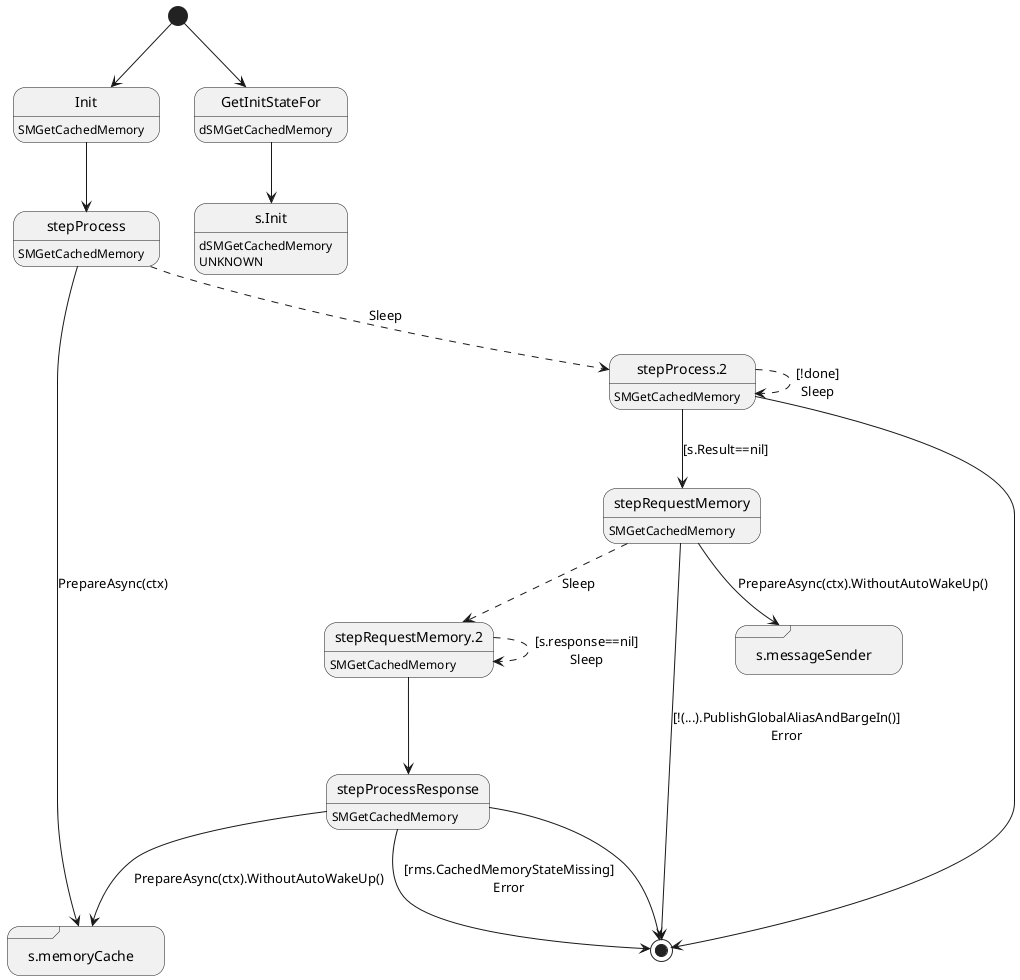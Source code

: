 @startuml
state "Init" as T01_S001
T01_S001 : SMGetCachedMemory
[*] --> T01_S001
T01_S001 --> T01_S002
state "s.memoryCache" as T01_S003 <<sdlreceive>>
T01_S003 : DUPLICATE
state "s.messageSender" as T01_S006 <<sdlreceive>>
state "stepProcess" as T01_S002
T01_S002 : SMGetCachedMemory
T01_S002 --> T01_S003 : PrepareAsync(ctx)
T01_S002 --[dashed]> T01_S004 : Sleep
state "stepProcess.2" as T01_S004
T01_S004 : SMGetCachedMemory
T01_S004 --[dashed]> T01_S004 : [!done]\nSleep
T01_S004 --> T01_S005 : [s.Result==nil]
T01_S004 --> [*]
state "stepProcessResponse" as T01_S008
T01_S008 : SMGetCachedMemory
T01_S008 --> [*] : [rms.CachedMemoryStateMissing]\nError
T01_S008 --> T01_S003 : PrepareAsync(ctx).WithoutAutoWakeUp()
T01_S008 --> [*]
state "stepRequestMemory" as T01_S005
T01_S005 : SMGetCachedMemory
T01_S005 --> [*] : [!(...).PublishGlobalAliasAndBargeIn()]\nError
T01_S005 --> T01_S006 : PrepareAsync(ctx).WithoutAutoWakeUp()
T01_S005 --[dashed]> T01_S007 : Sleep
state "stepRequestMemory.2" as T01_S007
T01_S007 : SMGetCachedMemory
T01_S007 --[dashed]> T01_S007 : [s.response==nil]\nSleep
T01_S007 --> T01_S008
state "GetInitStateFor" as T00_S001
T00_S001 : dSMGetCachedMemory
[*] --> T00_S001
state "s.Init" as T00_U001
T00_U001 : dSMGetCachedMemory
T00_U001 : UNKNOWN 
T00_S001 --> T00_U001
@enduml
